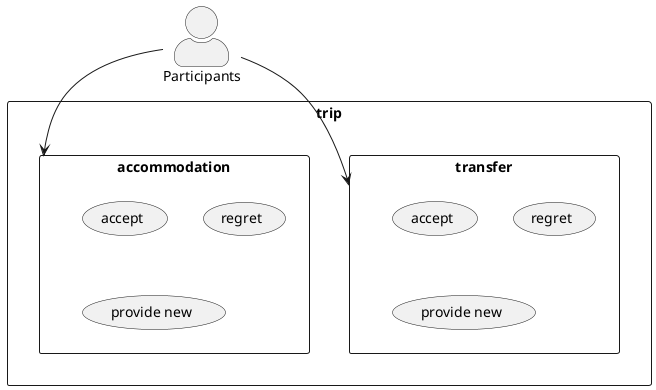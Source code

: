 @startuml
'top to bottom direction
'left to right direction
'left to right direction

skinparam actorStyle awesome
actor Participants

rectangle trip {

    rectangle transfer {
        usecase "accept" as accept_t
        usecase "regret" as regret_t
        usecase "provide new" as provide_new_t
    }

    rectangle accommodation {
        usecase "accept" as accept_a
        usecase "regret" as regret_a
        usecase "provide new" as provide_new_a
    }

}

:Participants: -d-> transfer
:Participants: -d-> accommodation

@enduml
